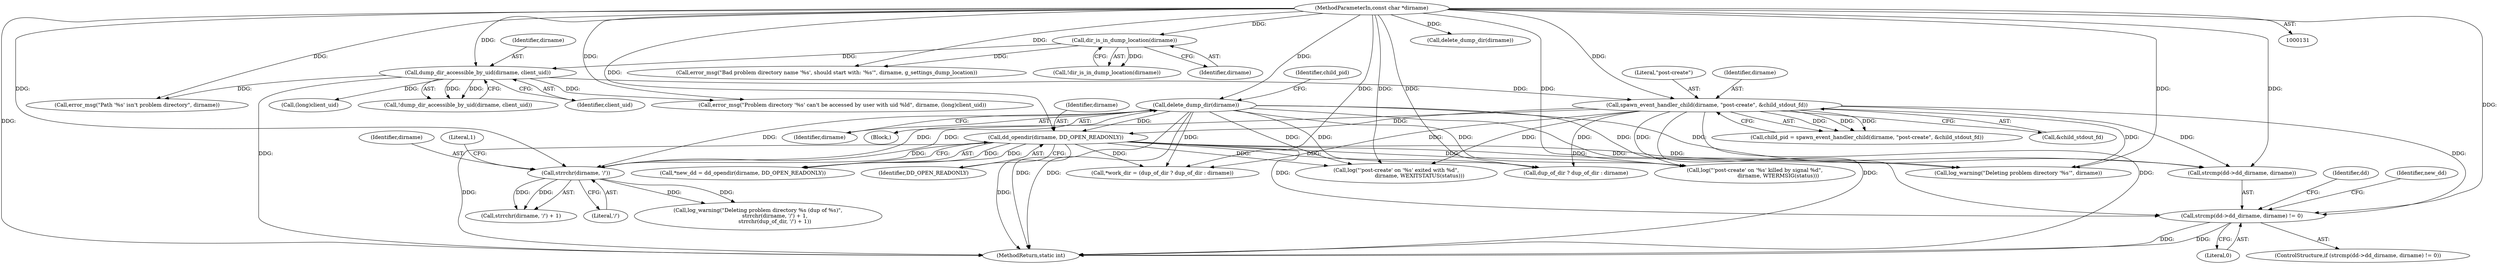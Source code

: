 digraph "0_abrt_8939398b82006ba1fec4ed491339fc075f43fc7c_0@API" {
"1000373" [label="(Call,strcmp(dd->dd_dirname, dirname) != 0)"];
"1000132" [label="(MethodParameterIn,const char *dirname)"];
"1000456" [label="(Call,delete_dump_dir(dirname))"];
"1000447" [label="(Call,strrchr(dirname, '/'))"];
"1000384" [label="(Call,dd_opendir(dirname, DD_OPEN_READONLY))"];
"1000173" [label="(Call,spawn_event_handler_child(dirname, \"post-create\", &child_stdout_fd))"];
"1000147" [label="(Call,dump_dir_accessible_by_uid(dirname, client_uid))"];
"1000136" [label="(Call,dir_is_in_dump_location(dirname))"];
"1000457" [label="(Identifier,dirname)"];
"1000379" [label="(Literal,0)"];
"1000135" [label="(Call,!dir_is_in_dump_location(dirname))"];
"1000447" [label="(Call,strrchr(dirname, '/'))"];
"1000148" [label="(Identifier,dirname)"];
"1000372" [label="(ControlStructure,if (strcmp(dd->dd_dirname, dirname) != 0))"];
"1000448" [label="(Identifier,dirname)"];
"1000443" [label="(Block,)"];
"1000450" [label="(Literal,1)"];
"1000175" [label="(Literal,\"post-create\")"];
"1000176" [label="(Call,&child_stdout_fd)"];
"1000149" [label="(Identifier,client_uid)"];
"1000446" [label="(Call,strrchr(dirname, '/') + 1)"];
"1000373" [label="(Call,strcmp(dd->dd_dirname, dirname) != 0)"];
"1000320" [label="(Call,*work_dir = (dup_of_dir ? dup_of_dir : dirname))"];
"1000322" [label="(Call,dup_of_dir ? dup_of_dir : dirname)"];
"1000139" [label="(Call,error_msg(\"Bad problem directory name '%s', should start with: '%s'\", dirname, g_settings_dump_location))"];
"1000174" [label="(Identifier,dirname)"];
"1000171" [label="(Call,child_pid = spawn_event_handler_child(dirname, \"post-create\", &child_stdout_fd))"];
"1000433" [label="(Identifier,dd)"];
"1000444" [label="(Call,log_warning(\"Deleting problem directory %s (dup of %s)\",\n                    strrchr(dirname, '/') + 1,\n                    strrchr(dup_of_dir, '/') + 1))"];
"1000313" [label="(Call,log(\"'post-create' on '%s' exited with %d\",\n                            dirname, WEXITSTATUS(status)))"];
"1000383" [label="(Identifier,new_dd)"];
"1000161" [label="(Call,error_msg(\"Problem directory '%s' can't be accessed by user with uid %ld\", dirname, (long)client_uid))"];
"1000374" [label="(Call,strcmp(dd->dd_dirname, dirname))"];
"1000449" [label="(Literal,'/')"];
"1000164" [label="(Call,(long)client_uid)"];
"1000173" [label="(Call,spawn_event_handler_child(dirname, \"post-create\", &child_stdout_fd))"];
"1000382" [label="(Call,*new_dd = dd_opendir(dirname, DD_OPEN_READONLY))"];
"1000137" [label="(Identifier,dirname)"];
"1000132" [label="(MethodParameterIn,const char *dirname)"];
"1000386" [label="(Identifier,DD_OPEN_READONLY)"];
"1000487" [label="(Call,delete_dump_dir(dirname))"];
"1000384" [label="(Call,dd_opendir(dirname, DD_OPEN_READONLY))"];
"1000498" [label="(MethodReturn,static int)"];
"1000460" [label="(Identifier,child_pid)"];
"1000146" [label="(Call,!dump_dir_accessible_by_uid(dirname, client_uid))"];
"1000385" [label="(Identifier,dirname)"];
"1000456" [label="(Call,delete_dump_dir(dirname))"];
"1000156" [label="(Call,error_msg(\"Path '%s' isn't problem directory\", dirname))"];
"1000303" [label="(Call,log(\"'post-create' on '%s' killed by signal %d\",\n                            dirname, WTERMSIG(status)))"];
"1000136" [label="(Call,dir_is_in_dump_location(dirname))"];
"1000147" [label="(Call,dump_dir_accessible_by_uid(dirname, client_uid))"];
"1000484" [label="(Call,log_warning(\"Deleting problem directory '%s'\", dirname))"];
"1000373" -> "1000372"  [label="AST: "];
"1000373" -> "1000379"  [label="CFG: "];
"1000374" -> "1000373"  [label="AST: "];
"1000379" -> "1000373"  [label="AST: "];
"1000383" -> "1000373"  [label="CFG: "];
"1000433" -> "1000373"  [label="CFG: "];
"1000373" -> "1000498"  [label="DDG: "];
"1000373" -> "1000498"  [label="DDG: "];
"1000132" -> "1000373"  [label="DDG: "];
"1000456" -> "1000373"  [label="DDG: "];
"1000173" -> "1000373"  [label="DDG: "];
"1000384" -> "1000373"  [label="DDG: "];
"1000132" -> "1000131"  [label="AST: "];
"1000132" -> "1000498"  [label="DDG: "];
"1000132" -> "1000136"  [label="DDG: "];
"1000132" -> "1000139"  [label="DDG: "];
"1000132" -> "1000147"  [label="DDG: "];
"1000132" -> "1000156"  [label="DDG: "];
"1000132" -> "1000161"  [label="DDG: "];
"1000132" -> "1000173"  [label="DDG: "];
"1000132" -> "1000303"  [label="DDG: "];
"1000132" -> "1000313"  [label="DDG: "];
"1000132" -> "1000320"  [label="DDG: "];
"1000132" -> "1000322"  [label="DDG: "];
"1000132" -> "1000374"  [label="DDG: "];
"1000132" -> "1000384"  [label="DDG: "];
"1000132" -> "1000447"  [label="DDG: "];
"1000132" -> "1000456"  [label="DDG: "];
"1000132" -> "1000484"  [label="DDG: "];
"1000132" -> "1000487"  [label="DDG: "];
"1000456" -> "1000443"  [label="AST: "];
"1000456" -> "1000457"  [label="CFG: "];
"1000457" -> "1000456"  [label="AST: "];
"1000460" -> "1000456"  [label="CFG: "];
"1000456" -> "1000498"  [label="DDG: "];
"1000456" -> "1000498"  [label="DDG: "];
"1000456" -> "1000303"  [label="DDG: "];
"1000456" -> "1000313"  [label="DDG: "];
"1000456" -> "1000320"  [label="DDG: "];
"1000456" -> "1000322"  [label="DDG: "];
"1000456" -> "1000374"  [label="DDG: "];
"1000456" -> "1000384"  [label="DDG: "];
"1000456" -> "1000447"  [label="DDG: "];
"1000447" -> "1000456"  [label="DDG: "];
"1000456" -> "1000484"  [label="DDG: "];
"1000447" -> "1000446"  [label="AST: "];
"1000447" -> "1000449"  [label="CFG: "];
"1000448" -> "1000447"  [label="AST: "];
"1000449" -> "1000447"  [label="AST: "];
"1000450" -> "1000447"  [label="CFG: "];
"1000447" -> "1000444"  [label="DDG: "];
"1000447" -> "1000444"  [label="DDG: "];
"1000447" -> "1000446"  [label="DDG: "];
"1000447" -> "1000446"  [label="DDG: "];
"1000384" -> "1000447"  [label="DDG: "];
"1000173" -> "1000447"  [label="DDG: "];
"1000384" -> "1000382"  [label="AST: "];
"1000384" -> "1000386"  [label="CFG: "];
"1000385" -> "1000384"  [label="AST: "];
"1000386" -> "1000384"  [label="AST: "];
"1000382" -> "1000384"  [label="CFG: "];
"1000384" -> "1000498"  [label="DDG: "];
"1000384" -> "1000498"  [label="DDG: "];
"1000384" -> "1000303"  [label="DDG: "];
"1000384" -> "1000313"  [label="DDG: "];
"1000384" -> "1000320"  [label="DDG: "];
"1000384" -> "1000322"  [label="DDG: "];
"1000384" -> "1000374"  [label="DDG: "];
"1000384" -> "1000382"  [label="DDG: "];
"1000384" -> "1000382"  [label="DDG: "];
"1000173" -> "1000384"  [label="DDG: "];
"1000384" -> "1000484"  [label="DDG: "];
"1000173" -> "1000171"  [label="AST: "];
"1000173" -> "1000176"  [label="CFG: "];
"1000174" -> "1000173"  [label="AST: "];
"1000175" -> "1000173"  [label="AST: "];
"1000176" -> "1000173"  [label="AST: "];
"1000171" -> "1000173"  [label="CFG: "];
"1000173" -> "1000498"  [label="DDG: "];
"1000173" -> "1000498"  [label="DDG: "];
"1000173" -> "1000171"  [label="DDG: "];
"1000173" -> "1000171"  [label="DDG: "];
"1000173" -> "1000171"  [label="DDG: "];
"1000147" -> "1000173"  [label="DDG: "];
"1000173" -> "1000303"  [label="DDG: "];
"1000173" -> "1000313"  [label="DDG: "];
"1000173" -> "1000320"  [label="DDG: "];
"1000173" -> "1000322"  [label="DDG: "];
"1000173" -> "1000374"  [label="DDG: "];
"1000173" -> "1000484"  [label="DDG: "];
"1000147" -> "1000146"  [label="AST: "];
"1000147" -> "1000149"  [label="CFG: "];
"1000148" -> "1000147"  [label="AST: "];
"1000149" -> "1000147"  [label="AST: "];
"1000146" -> "1000147"  [label="CFG: "];
"1000147" -> "1000498"  [label="DDG: "];
"1000147" -> "1000146"  [label="DDG: "];
"1000147" -> "1000146"  [label="DDG: "];
"1000136" -> "1000147"  [label="DDG: "];
"1000147" -> "1000156"  [label="DDG: "];
"1000147" -> "1000161"  [label="DDG: "];
"1000147" -> "1000164"  [label="DDG: "];
"1000136" -> "1000135"  [label="AST: "];
"1000136" -> "1000137"  [label="CFG: "];
"1000137" -> "1000136"  [label="AST: "];
"1000135" -> "1000136"  [label="CFG: "];
"1000136" -> "1000135"  [label="DDG: "];
"1000136" -> "1000139"  [label="DDG: "];
}
